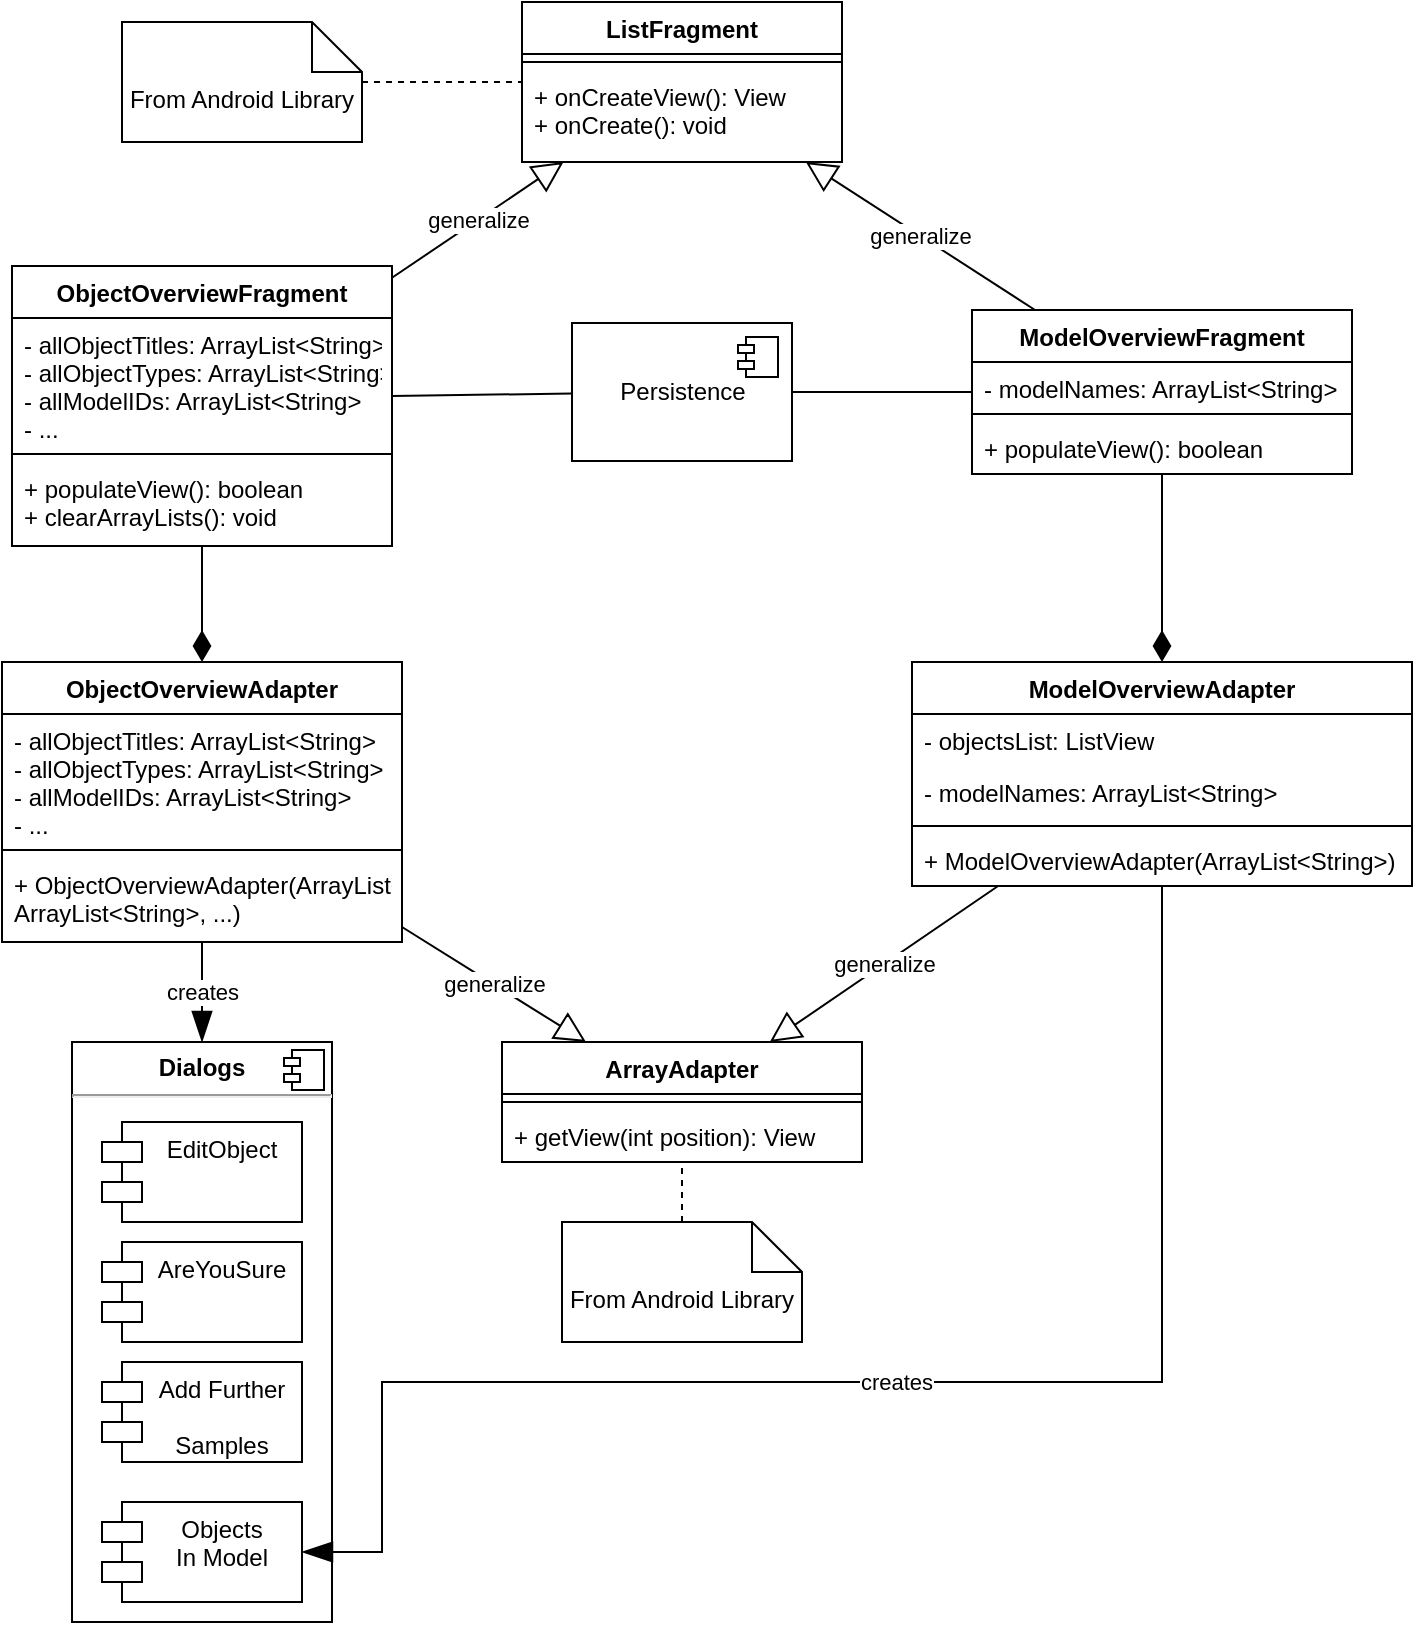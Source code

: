 <mxfile version="14.9.3" type="device"><diagram id="iipOhMAKyykaDB4tGRLs" name="Page-1"><mxGraphModel dx="1824" dy="1561" grid="1" gridSize="10" guides="1" tooltips="1" connect="1" arrows="1" fold="1" page="1" pageScale="1" pageWidth="850" pageHeight="1100" math="0" shadow="0"><root><mxCell id="0"/><mxCell id="1" parent="0"/><mxCell id="eUhIDm5C2iWzA6A2uNMk-43" style="edgeStyle=orthogonalEdgeStyle;rounded=0;orthogonalLoop=1;jettySize=auto;html=1;endArrow=diamondThin;endFill=1;endSize=13;strokeWidth=1;" parent="1" source="eUhIDm5C2iWzA6A2uNMk-70" target="eUhIDm5C2iWzA6A2uNMk-64" edge="1"><mxGeometry relative="1" as="geometry"><mxPoint x="70" y="285.5" as="sourcePoint"/><mxPoint x="70.0" y="351" as="targetPoint"/></mxGeometry></mxCell><mxCell id="eUhIDm5C2iWzA6A2uNMk-47" value="generalize" style="edgeStyle=none;rounded=0;orthogonalLoop=1;jettySize=auto;html=1;endArrow=block;endFill=0;endSize=13;strokeWidth=1;" parent="1" source="eUhIDm5C2iWzA6A2uNMk-70" target="eUhIDm5C2iWzA6A2uNMk-52" edge="1"><mxGeometry relative="1" as="geometry"><mxPoint x="171.213" y="205.5" as="sourcePoint"/><mxPoint x="262.349" y="104" as="targetPoint"/></mxGeometry></mxCell><mxCell id="eUhIDm5C2iWzA6A2uNMk-42" style="edgeStyle=orthogonalEdgeStyle;rounded=0;orthogonalLoop=1;jettySize=auto;html=1;endArrow=diamondThin;endFill=1;strokeWidth=1;endSize=13;" parent="1" source="eUhIDm5C2iWzA6A2uNMk-8" target="eUhIDm5C2iWzA6A2uNMk-38" edge="1"><mxGeometry relative="1" as="geometry"/></mxCell><mxCell id="eUhIDm5C2iWzA6A2uNMk-46" value="generalize" style="edgeStyle=none;rounded=0;orthogonalLoop=1;jettySize=auto;html=1;endArrow=block;endFill=0;endSize=13;strokeWidth=1;" parent="1" source="eUhIDm5C2iWzA6A2uNMk-8" target="eUhIDm5C2iWzA6A2uNMk-52" edge="1"><mxGeometry relative="1" as="geometry"><mxPoint x="303.578" y="104" as="targetPoint"/></mxGeometry></mxCell><mxCell id="eUhIDm5C2iWzA6A2uNMk-59" style="edgeStyle=none;rounded=0;orthogonalLoop=1;jettySize=auto;html=1;endArrow=none;endFill=0;endSize=13;strokeWidth=1;" parent="1" source="eUhIDm5C2iWzA6A2uNMk-8" target="eUhIDm5C2iWzA6A2uNMk-56" edge="1"><mxGeometry relative="1" as="geometry"/></mxCell><mxCell id="eUhIDm5C2iWzA6A2uNMk-8" value="ModelOverviewFragment" style="swimlane;fontStyle=1;align=center;verticalAlign=top;childLayout=stackLayout;horizontal=1;startSize=26;horizontalStack=0;resizeParent=1;resizeParentMax=0;resizeLast=0;collapsible=1;marginBottom=0;" parent="1" vertex="1"><mxGeometry x="455" y="144" width="190" height="82" as="geometry"/></mxCell><mxCell id="eUhIDm5C2iWzA6A2uNMk-9" value="- modelNames: ArrayList&lt;String&gt;" style="text;strokeColor=none;fillColor=none;align=left;verticalAlign=top;spacingLeft=4;spacingRight=4;overflow=hidden;rotatable=0;points=[[0,0.5],[1,0.5]];portConstraint=eastwest;" parent="eUhIDm5C2iWzA6A2uNMk-8" vertex="1"><mxGeometry y="26" width="190" height="22" as="geometry"/></mxCell><mxCell id="eUhIDm5C2iWzA6A2uNMk-10" value="" style="line;strokeWidth=1;fillColor=none;align=left;verticalAlign=middle;spacingTop=-1;spacingLeft=3;spacingRight=3;rotatable=0;labelPosition=right;points=[];portConstraint=eastwest;" parent="eUhIDm5C2iWzA6A2uNMk-8" vertex="1"><mxGeometry y="48" width="190" height="8" as="geometry"/></mxCell><mxCell id="eUhIDm5C2iWzA6A2uNMk-11" value="+ populateView(): boolean" style="text;strokeColor=none;fillColor=none;align=left;verticalAlign=top;spacingLeft=4;spacingRight=4;overflow=hidden;rotatable=0;points=[[0,0.5],[1,0.5]];portConstraint=eastwest;" parent="eUhIDm5C2iWzA6A2uNMk-8" vertex="1"><mxGeometry y="56" width="190" height="26" as="geometry"/></mxCell><mxCell id="eUhIDm5C2iWzA6A2uNMk-24" value="&lt;p style=&quot;margin: 0px ; margin-top: 6px ; text-align: center&quot;&gt;&lt;b&gt;Dialogs&lt;/b&gt;&lt;/p&gt;&lt;hr&gt;&lt;p style=&quot;margin: 0px ; margin-left: 8px&quot;&gt;&lt;br&gt;&lt;/p&gt;" style="align=left;overflow=fill;html=1;dropTarget=0;" parent="1" vertex="1"><mxGeometry x="5" y="510" width="130" height="290" as="geometry"/></mxCell><mxCell id="eUhIDm5C2iWzA6A2uNMk-25" value="" style="shape=component;jettyWidth=8;jettyHeight=4;" parent="eUhIDm5C2iWzA6A2uNMk-24" vertex="1"><mxGeometry x="1" width="20" height="20" relative="1" as="geometry"><mxPoint x="-24" y="4" as="offset"/></mxGeometry></mxCell><mxCell id="eUhIDm5C2iWzA6A2uNMk-26" value="EditObject" style="shape=module;align=left;spacingLeft=20;align=center;verticalAlign=top;" parent="1" vertex="1"><mxGeometry x="20" y="550" width="100" height="50" as="geometry"/></mxCell><mxCell id="eUhIDm5C2iWzA6A2uNMk-27" value="AreYouSure" style="shape=module;align=left;spacingLeft=20;align=center;verticalAlign=top;" parent="1" vertex="1"><mxGeometry x="20" y="610" width="100" height="50" as="geometry"/></mxCell><mxCell id="eUhIDm5C2iWzA6A2uNMk-28" value="Add Further &#xA;&#xA;Samples" style="shape=module;align=left;spacingLeft=20;align=center;verticalAlign=top;" parent="1" vertex="1"><mxGeometry x="20" y="670" width="100" height="50" as="geometry"/></mxCell><mxCell id="eUhIDm5C2iWzA6A2uNMk-45" value="generalize" style="edgeStyle=none;rounded=0;orthogonalLoop=1;jettySize=auto;html=1;endArrow=block;endFill=0;endSize=13;strokeWidth=1;" parent="1" source="eUhIDm5C2iWzA6A2uNMk-64" target="eUhIDm5C2iWzA6A2uNMk-33" edge="1"><mxGeometry relative="1" as="geometry"><mxPoint x="161.319" y="441" as="sourcePoint"/></mxGeometry></mxCell><mxCell id="eUhIDm5C2iWzA6A2uNMk-62" value="creates" style="edgeStyle=none;rounded=0;orthogonalLoop=1;jettySize=auto;html=1;endArrow=blockThin;endFill=1;endSize=13;strokeWidth=1;" parent="1" source="eUhIDm5C2iWzA6A2uNMk-64" target="eUhIDm5C2iWzA6A2uNMk-24" edge="1"><mxGeometry relative="1" as="geometry"><mxPoint x="120.0" y="441" as="sourcePoint"/></mxGeometry></mxCell><mxCell id="eUhIDm5C2iWzA6A2uNMk-33" value="ArrayAdapter" style="swimlane;fontStyle=1;align=center;verticalAlign=top;childLayout=stackLayout;horizontal=1;startSize=26;horizontalStack=0;resizeParent=1;resizeParentMax=0;resizeLast=0;collapsible=1;marginBottom=0;" parent="1" vertex="1"><mxGeometry x="220" y="510" width="180" height="60" as="geometry"/></mxCell><mxCell id="eUhIDm5C2iWzA6A2uNMk-35" value="" style="line;strokeWidth=1;fillColor=none;align=left;verticalAlign=middle;spacingTop=-1;spacingLeft=3;spacingRight=3;rotatable=0;labelPosition=right;points=[];portConstraint=eastwest;" parent="eUhIDm5C2iWzA6A2uNMk-33" vertex="1"><mxGeometry y="26" width="180" height="8" as="geometry"/></mxCell><mxCell id="eUhIDm5C2iWzA6A2uNMk-36" value="+ getView(int position): View" style="text;strokeColor=none;fillColor=none;align=left;verticalAlign=top;spacingLeft=4;spacingRight=4;overflow=hidden;rotatable=0;points=[[0,0.5],[1,0.5]];portConstraint=eastwest;whiteSpace=wrap;" parent="eUhIDm5C2iWzA6A2uNMk-33" vertex="1"><mxGeometry y="34" width="180" height="26" as="geometry"/></mxCell><mxCell id="eUhIDm5C2iWzA6A2uNMk-44" value="generalize" style="rounded=0;orthogonalLoop=1;jettySize=auto;html=1;endArrow=block;endFill=0;endSize=13;strokeWidth=1;" parent="1" source="eUhIDm5C2iWzA6A2uNMk-38" target="eUhIDm5C2iWzA6A2uNMk-33" edge="1"><mxGeometry relative="1" as="geometry"/></mxCell><mxCell id="eUhIDm5C2iWzA6A2uNMk-63" value="creates" style="edgeStyle=orthogonalEdgeStyle;rounded=0;orthogonalLoop=1;jettySize=auto;html=1;endArrow=blockThin;endFill=1;endSize=13;strokeWidth=1;" parent="1" source="eUhIDm5C2iWzA6A2uNMk-38" target="eUhIDm5C2iWzA6A2uNMk-74" edge="1"><mxGeometry relative="1" as="geometry"><mxPoint x="550" y="510" as="targetPoint"/><Array as="points"><mxPoint x="550" y="680"/><mxPoint x="160" y="680"/><mxPoint x="160" y="765"/></Array></mxGeometry></mxCell><mxCell id="eUhIDm5C2iWzA6A2uNMk-38" value="ModelOverviewAdapter" style="swimlane;fontStyle=1;align=center;verticalAlign=top;childLayout=stackLayout;horizontal=1;startSize=26;horizontalStack=0;resizeParent=1;resizeParentMax=0;resizeLast=0;collapsible=1;marginBottom=0;" parent="1" vertex="1"><mxGeometry x="425" y="320" width="250" height="112" as="geometry"/></mxCell><mxCell id="eUhIDm5C2iWzA6A2uNMk-39" value="- objectsList: ListView" style="text;strokeColor=none;fillColor=none;align=left;verticalAlign=top;spacingLeft=4;spacingRight=4;overflow=hidden;rotatable=0;points=[[0,0.5],[1,0.5]];portConstraint=eastwest;" parent="eUhIDm5C2iWzA6A2uNMk-38" vertex="1"><mxGeometry y="26" width="250" height="26" as="geometry"/></mxCell><mxCell id="4wYqjanZxsisTb-Ib89B-1" value="- modelNames: ArrayList&lt;String&gt;" style="text;strokeColor=none;fillColor=none;align=left;verticalAlign=top;spacingLeft=4;spacingRight=4;overflow=hidden;rotatable=0;points=[[0,0.5],[1,0.5]];portConstraint=eastwest;" vertex="1" parent="eUhIDm5C2iWzA6A2uNMk-38"><mxGeometry y="52" width="250" height="26" as="geometry"/></mxCell><mxCell id="eUhIDm5C2iWzA6A2uNMk-40" value="" style="line;strokeWidth=1;fillColor=none;align=left;verticalAlign=middle;spacingTop=-1;spacingLeft=3;spacingRight=3;rotatable=0;labelPosition=right;points=[];portConstraint=eastwest;" parent="eUhIDm5C2iWzA6A2uNMk-38" vertex="1"><mxGeometry y="78" width="250" height="8" as="geometry"/></mxCell><mxCell id="eUhIDm5C2iWzA6A2uNMk-41" value="+ ModelOverviewAdapter(ArrayList&lt;String&gt;)" style="text;strokeColor=none;fillColor=none;align=left;verticalAlign=top;spacingLeft=4;spacingRight=4;overflow=hidden;rotatable=0;points=[[0,0.5],[1,0.5]];portConstraint=eastwest;" parent="eUhIDm5C2iWzA6A2uNMk-38" vertex="1"><mxGeometry y="86" width="250" height="26" as="geometry"/></mxCell><mxCell id="eUhIDm5C2iWzA6A2uNMk-49" style="edgeStyle=none;rounded=0;orthogonalLoop=1;jettySize=auto;html=1;endArrow=none;endFill=0;endSize=13;strokeWidth=1;dashed=1;" parent="1" source="eUhIDm5C2iWzA6A2uNMk-48" target="eUhIDm5C2iWzA6A2uNMk-52" edge="1"><mxGeometry relative="1" as="geometry"><mxPoint x="180.0" y="30.513" as="targetPoint"/></mxGeometry></mxCell><mxCell id="eUhIDm5C2iWzA6A2uNMk-48" value="From Android Library" style="shape=note2;boundedLbl=1;whiteSpace=wrap;html=1;size=25;verticalAlign=top;align=center;" parent="1" vertex="1"><mxGeometry x="30" width="120" height="60" as="geometry"/></mxCell><mxCell id="eUhIDm5C2iWzA6A2uNMk-51" style="edgeStyle=none;rounded=0;orthogonalLoop=1;jettySize=auto;html=1;dashed=1;endArrow=none;endFill=0;endSize=13;strokeWidth=1;" parent="1" source="eUhIDm5C2iWzA6A2uNMk-50" target="eUhIDm5C2iWzA6A2uNMk-33" edge="1"><mxGeometry relative="1" as="geometry"/></mxCell><mxCell id="eUhIDm5C2iWzA6A2uNMk-50" value="From Android Library" style="shape=note2;boundedLbl=1;whiteSpace=wrap;html=1;size=25;verticalAlign=top;align=center;" parent="1" vertex="1"><mxGeometry x="250" y="600" width="120" height="60" as="geometry"/></mxCell><mxCell id="eUhIDm5C2iWzA6A2uNMk-52" value="ListFragment" style="swimlane;fontStyle=1;align=center;verticalAlign=top;childLayout=stackLayout;horizontal=1;startSize=26;horizontalStack=0;resizeParent=1;resizeParentMax=0;resizeLast=0;collapsible=1;marginBottom=0;" parent="1" vertex="1"><mxGeometry x="230" y="-10" width="160" height="80" as="geometry"/></mxCell><mxCell id="eUhIDm5C2iWzA6A2uNMk-54" value="" style="line;strokeWidth=1;fillColor=none;align=left;verticalAlign=middle;spacingTop=-1;spacingLeft=3;spacingRight=3;rotatable=0;labelPosition=right;points=[];portConstraint=eastwest;" parent="eUhIDm5C2iWzA6A2uNMk-52" vertex="1"><mxGeometry y="26" width="160" height="8" as="geometry"/></mxCell><mxCell id="eUhIDm5C2iWzA6A2uNMk-55" value="+ onCreateView(): View&#xA;+ onCreate(): void&#xA;" style="text;strokeColor=none;fillColor=none;align=left;verticalAlign=top;spacingLeft=4;spacingRight=4;overflow=hidden;rotatable=0;points=[[0,0.5],[1,0.5]];portConstraint=eastwest;" parent="eUhIDm5C2iWzA6A2uNMk-52" vertex="1"><mxGeometry y="34" width="160" height="46" as="geometry"/></mxCell><mxCell id="eUhIDm5C2iWzA6A2uNMk-56" value="Persistence" style="html=1;dropTarget=0;" parent="1" vertex="1"><mxGeometry x="255" y="150.5" width="110" height="69" as="geometry"/></mxCell><mxCell id="eUhIDm5C2iWzA6A2uNMk-57" value="" style="shape=module;jettyWidth=8;jettyHeight=4;" parent="eUhIDm5C2iWzA6A2uNMk-56" vertex="1"><mxGeometry x="1" width="20" height="20" relative="1" as="geometry"><mxPoint x="-27" y="7" as="offset"/></mxGeometry></mxCell><mxCell id="eUhIDm5C2iWzA6A2uNMk-60" style="edgeStyle=none;rounded=0;orthogonalLoop=1;jettySize=auto;html=1;endArrow=none;endFill=0;endSize=13;strokeWidth=1;" parent="1" target="eUhIDm5C2iWzA6A2uNMk-56" edge="1"><mxGeometry relative="1" as="geometry"><mxPoint x="165" y="187" as="sourcePoint"/><mxPoint x="195.0" y="173.25" as="targetPoint"/></mxGeometry></mxCell><mxCell id="eUhIDm5C2iWzA6A2uNMk-64" value="ObjectOverviewAdapter" style="swimlane;fontStyle=1;align=center;verticalAlign=top;childLayout=stackLayout;horizontal=1;startSize=26;horizontalStack=0;resizeParent=1;resizeParentMax=0;resizeLast=0;collapsible=1;marginBottom=0;" parent="1" vertex="1"><mxGeometry x="-30" y="320" width="200" height="140" as="geometry"/></mxCell><mxCell id="eUhIDm5C2iWzA6A2uNMk-65" value="- allObjectTitles: ArrayList&lt;String&gt; &#xA;- allObjectTypes: ArrayList&lt;String&gt;&#xA;- allModelIDs: ArrayList&lt;String&gt;&#xA;- ...&#xA;" style="text;strokeColor=none;fillColor=none;align=left;verticalAlign=top;spacingLeft=4;spacingRight=4;overflow=hidden;rotatable=0;points=[[0,0.5],[1,0.5]];portConstraint=eastwest;" parent="eUhIDm5C2iWzA6A2uNMk-64" vertex="1"><mxGeometry y="26" width="200" height="64" as="geometry"/></mxCell><mxCell id="eUhIDm5C2iWzA6A2uNMk-66" value="" style="line;strokeWidth=1;fillColor=none;align=left;verticalAlign=middle;spacingTop=-1;spacingLeft=3;spacingRight=3;rotatable=0;labelPosition=right;points=[];portConstraint=eastwest;" parent="eUhIDm5C2iWzA6A2uNMk-64" vertex="1"><mxGeometry y="90" width="200" height="8" as="geometry"/></mxCell><mxCell id="eUhIDm5C2iWzA6A2uNMk-67" value="+ ObjectOverviewAdapter(ArrayList&lt;String&gt;,&#xA;ArrayList&lt;String&gt;, ...)&#xA;" style="text;strokeColor=none;fillColor=none;align=left;verticalAlign=top;spacingLeft=4;spacingRight=4;overflow=hidden;rotatable=0;points=[[0,0.5],[1,0.5]];portConstraint=eastwest;" parent="eUhIDm5C2iWzA6A2uNMk-64" vertex="1"><mxGeometry y="98" width="200" height="42" as="geometry"/></mxCell><mxCell id="eUhIDm5C2iWzA6A2uNMk-70" value="ObjectOverviewFragment" style="swimlane;fontStyle=1;align=center;verticalAlign=top;childLayout=stackLayout;horizontal=1;startSize=26;horizontalStack=0;resizeParent=1;resizeParentMax=0;resizeLast=0;collapsible=1;marginBottom=0;" parent="1" vertex="1"><mxGeometry x="-25" y="122" width="190" height="140" as="geometry"/></mxCell><mxCell id="eUhIDm5C2iWzA6A2uNMk-71" value="- allObjectTitles: ArrayList&lt;String&gt; &#xA;- allObjectTypes: ArrayList&lt;String&gt;&#xA;- allModelIDs: ArrayList&lt;String&gt;&#xA;- ...&#xA;&#xA;&#xA;" style="text;strokeColor=none;fillColor=none;align=left;verticalAlign=top;spacingLeft=4;spacingRight=4;overflow=hidden;rotatable=0;points=[[0,0.5],[1,0.5]];portConstraint=eastwest;" parent="eUhIDm5C2iWzA6A2uNMk-70" vertex="1"><mxGeometry y="26" width="190" height="64" as="geometry"/></mxCell><mxCell id="eUhIDm5C2iWzA6A2uNMk-72" value="" style="line;strokeWidth=1;fillColor=none;align=left;verticalAlign=middle;spacingTop=-1;spacingLeft=3;spacingRight=3;rotatable=0;labelPosition=right;points=[];portConstraint=eastwest;" parent="eUhIDm5C2iWzA6A2uNMk-70" vertex="1"><mxGeometry y="90" width="190" height="8" as="geometry"/></mxCell><mxCell id="eUhIDm5C2iWzA6A2uNMk-73" value="+ populateView(): boolean&#xA;+ clearArrayLists(): void" style="text;strokeColor=none;fillColor=none;align=left;verticalAlign=top;spacingLeft=4;spacingRight=4;overflow=hidden;rotatable=0;points=[[0,0.5],[1,0.5]];portConstraint=eastwest;" parent="eUhIDm5C2iWzA6A2uNMk-70" vertex="1"><mxGeometry y="98" width="190" height="42" as="geometry"/></mxCell><mxCell id="eUhIDm5C2iWzA6A2uNMk-74" value="Objects&#xA; In Model" style="shape=module;align=left;spacingLeft=20;align=center;verticalAlign=top;" parent="1" vertex="1"><mxGeometry x="20" y="740" width="100" height="50" as="geometry"/></mxCell></root></mxGraphModel></diagram></mxfile>
